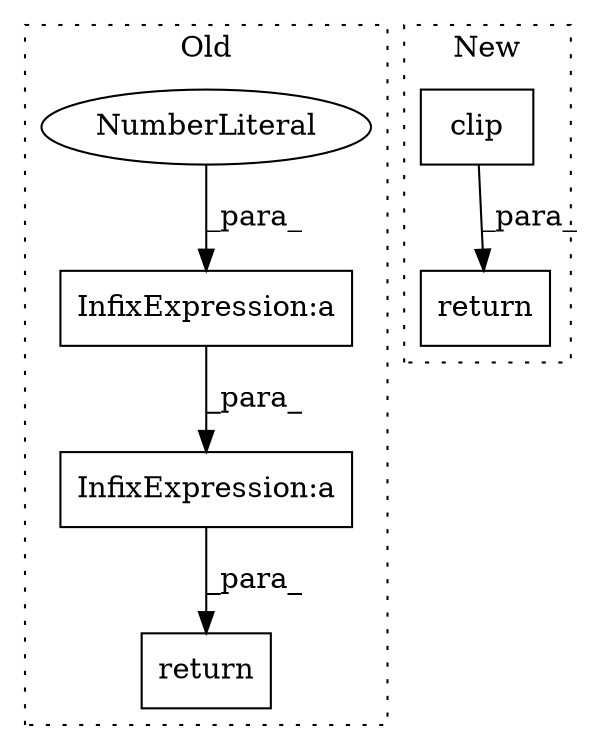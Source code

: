digraph G {
subgraph cluster0 {
1 [label="return" a="41" s="1715" l="7" shape="box"];
4 [label="InfixExpression:a" a="27" s="1696" l="3" shape="box"];
5 [label="InfixExpression:a" a="27" s="1626" l="3" shape="box"];
6 [label="NumberLiteral" a="34" s="1621" l="5" shape="ellipse"];
label = "Old";
style="dotted";
}
subgraph cluster1 {
2 [label="clip" a="32" s="669,724" l="5,1" shape="box"];
3 [label="return" a="41" s="921" l="7" shape="box"];
label = "New";
style="dotted";
}
2 -> 3 [label="_para_"];
4 -> 1 [label="_para_"];
5 -> 4 [label="_para_"];
6 -> 5 [label="_para_"];
}